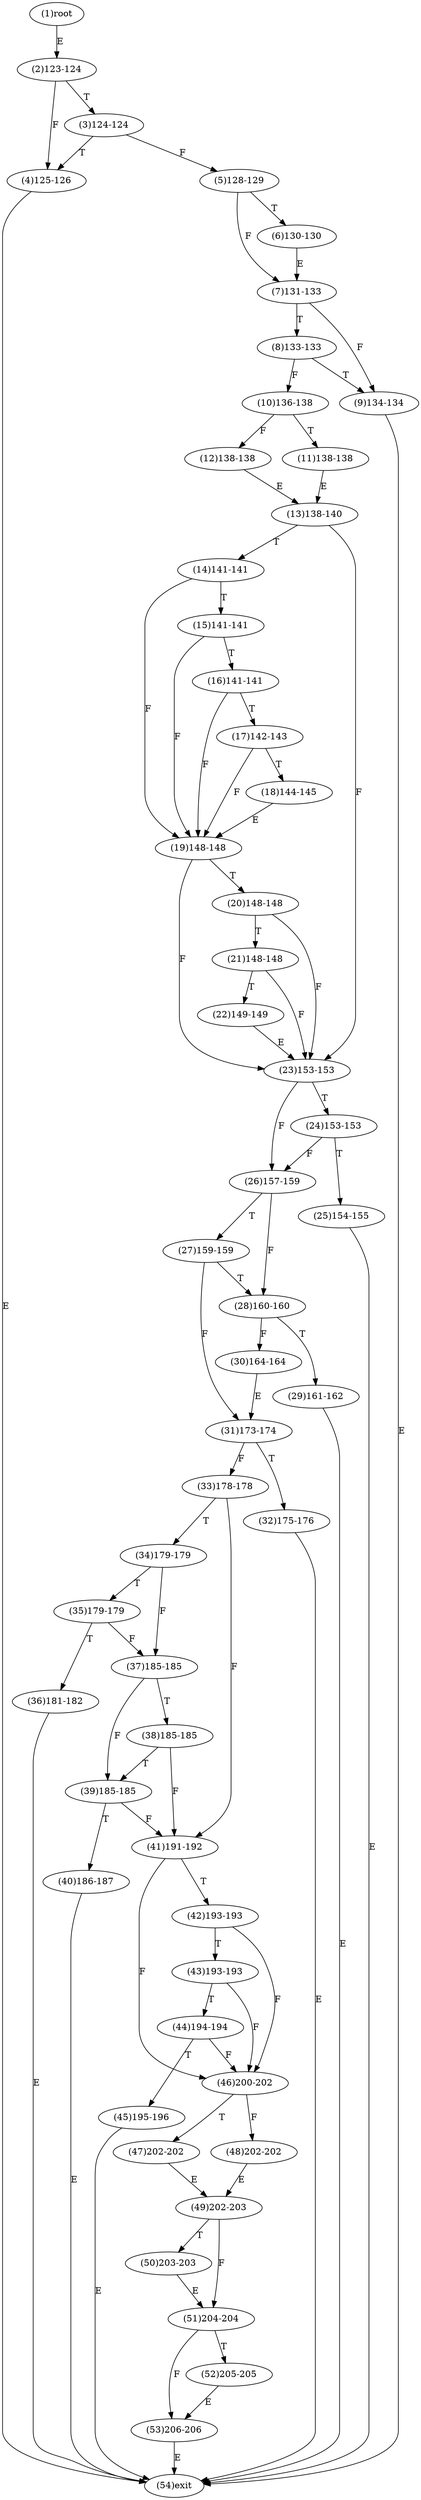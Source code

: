 digraph "" { 
1[ label="(1)root"];
2[ label="(2)123-124"];
3[ label="(3)124-124"];
4[ label="(4)125-126"];
5[ label="(5)128-129"];
6[ label="(6)130-130"];
7[ label="(7)131-133"];
8[ label="(8)133-133"];
9[ label="(9)134-134"];
10[ label="(10)136-138"];
11[ label="(11)138-138"];
12[ label="(12)138-138"];
13[ label="(13)138-140"];
14[ label="(14)141-141"];
15[ label="(15)141-141"];
17[ label="(17)142-143"];
16[ label="(16)141-141"];
19[ label="(19)148-148"];
18[ label="(18)144-145"];
21[ label="(21)148-148"];
20[ label="(20)148-148"];
23[ label="(23)153-153"];
22[ label="(22)149-149"];
25[ label="(25)154-155"];
24[ label="(24)153-153"];
27[ label="(27)159-159"];
26[ label="(26)157-159"];
29[ label="(29)161-162"];
28[ label="(28)160-160"];
31[ label="(31)173-174"];
30[ label="(30)164-164"];
34[ label="(34)179-179"];
35[ label="(35)179-179"];
32[ label="(32)175-176"];
33[ label="(33)178-178"];
38[ label="(38)185-185"];
39[ label="(39)185-185"];
36[ label="(36)181-182"];
37[ label="(37)185-185"];
42[ label="(42)193-193"];
43[ label="(43)193-193"];
40[ label="(40)186-187"];
41[ label="(41)191-192"];
46[ label="(46)200-202"];
47[ label="(47)202-202"];
44[ label="(44)194-194"];
45[ label="(45)195-196"];
51[ label="(51)204-204"];
50[ label="(50)203-203"];
49[ label="(49)202-203"];
48[ label="(48)202-202"];
54[ label="(54)exit"];
53[ label="(53)206-206"];
52[ label="(52)205-205"];
1->2[ label="E"];
2->4[ label="F"];
2->3[ label="T"];
3->5[ label="F"];
3->4[ label="T"];
4->54[ label="E"];
5->7[ label="F"];
5->6[ label="T"];
6->7[ label="E"];
7->9[ label="F"];
7->8[ label="T"];
8->10[ label="F"];
8->9[ label="T"];
9->54[ label="E"];
10->12[ label="F"];
10->11[ label="T"];
11->13[ label="E"];
12->13[ label="E"];
13->23[ label="F"];
13->14[ label="T"];
14->19[ label="F"];
14->15[ label="T"];
15->19[ label="F"];
15->16[ label="T"];
16->19[ label="F"];
16->17[ label="T"];
17->19[ label="F"];
17->18[ label="T"];
18->19[ label="E"];
19->23[ label="F"];
19->20[ label="T"];
20->23[ label="F"];
20->21[ label="T"];
21->23[ label="F"];
21->22[ label="T"];
22->23[ label="E"];
23->26[ label="F"];
23->24[ label="T"];
24->26[ label="F"];
24->25[ label="T"];
25->54[ label="E"];
26->28[ label="F"];
26->27[ label="T"];
27->31[ label="F"];
27->28[ label="T"];
28->30[ label="F"];
28->29[ label="T"];
29->54[ label="E"];
30->31[ label="E"];
31->33[ label="F"];
31->32[ label="T"];
32->54[ label="E"];
33->41[ label="F"];
33->34[ label="T"];
34->37[ label="F"];
34->35[ label="T"];
35->37[ label="F"];
35->36[ label="T"];
36->54[ label="E"];
37->39[ label="F"];
37->38[ label="T"];
38->41[ label="F"];
38->39[ label="T"];
39->41[ label="F"];
39->40[ label="T"];
40->54[ label="E"];
41->46[ label="F"];
41->42[ label="T"];
42->46[ label="F"];
42->43[ label="T"];
43->46[ label="F"];
43->44[ label="T"];
44->46[ label="F"];
44->45[ label="T"];
45->54[ label="E"];
46->48[ label="F"];
46->47[ label="T"];
47->49[ label="E"];
48->49[ label="E"];
49->51[ label="F"];
49->50[ label="T"];
50->51[ label="E"];
51->53[ label="F"];
51->52[ label="T"];
52->53[ label="E"];
53->54[ label="E"];
}
